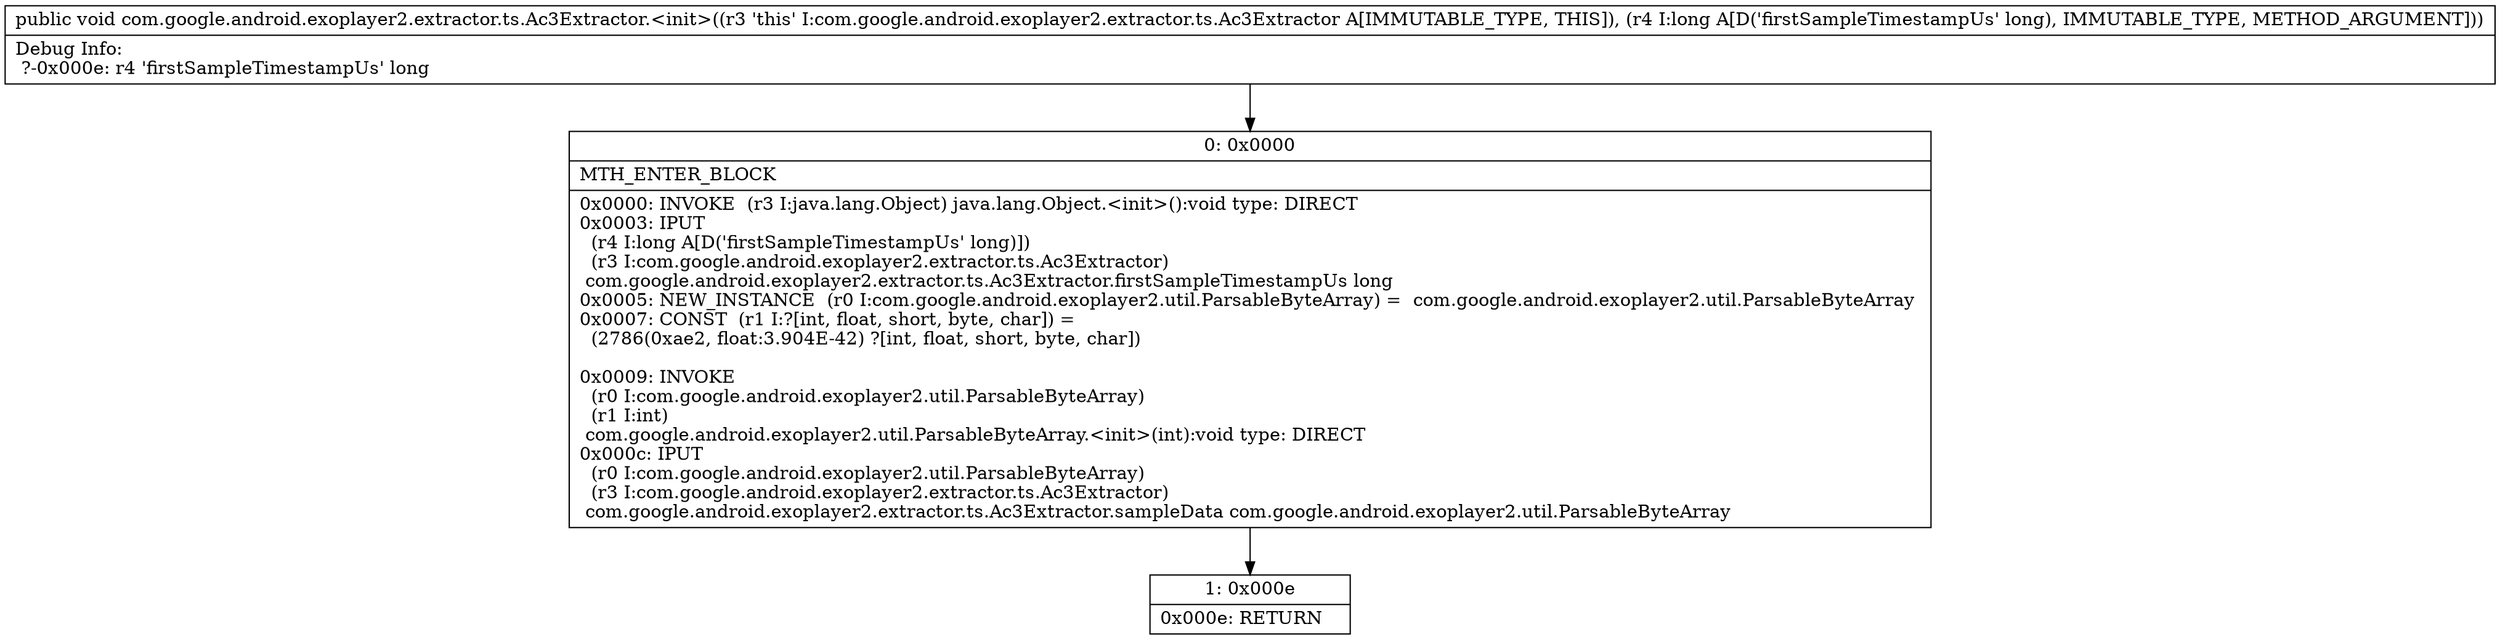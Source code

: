 digraph "CFG forcom.google.android.exoplayer2.extractor.ts.Ac3Extractor.\<init\>(J)V" {
Node_0 [shape=record,label="{0\:\ 0x0000|MTH_ENTER_BLOCK\l|0x0000: INVOKE  (r3 I:java.lang.Object) java.lang.Object.\<init\>():void type: DIRECT \l0x0003: IPUT  \l  (r4 I:long A[D('firstSampleTimestampUs' long)])\l  (r3 I:com.google.android.exoplayer2.extractor.ts.Ac3Extractor)\l com.google.android.exoplayer2.extractor.ts.Ac3Extractor.firstSampleTimestampUs long \l0x0005: NEW_INSTANCE  (r0 I:com.google.android.exoplayer2.util.ParsableByteArray) =  com.google.android.exoplayer2.util.ParsableByteArray \l0x0007: CONST  (r1 I:?[int, float, short, byte, char]) = \l  (2786(0xae2, float:3.904E\-42) ?[int, float, short, byte, char])\l \l0x0009: INVOKE  \l  (r0 I:com.google.android.exoplayer2.util.ParsableByteArray)\l  (r1 I:int)\l com.google.android.exoplayer2.util.ParsableByteArray.\<init\>(int):void type: DIRECT \l0x000c: IPUT  \l  (r0 I:com.google.android.exoplayer2.util.ParsableByteArray)\l  (r3 I:com.google.android.exoplayer2.extractor.ts.Ac3Extractor)\l com.google.android.exoplayer2.extractor.ts.Ac3Extractor.sampleData com.google.android.exoplayer2.util.ParsableByteArray \l}"];
Node_1 [shape=record,label="{1\:\ 0x000e|0x000e: RETURN   \l}"];
MethodNode[shape=record,label="{public void com.google.android.exoplayer2.extractor.ts.Ac3Extractor.\<init\>((r3 'this' I:com.google.android.exoplayer2.extractor.ts.Ac3Extractor A[IMMUTABLE_TYPE, THIS]), (r4 I:long A[D('firstSampleTimestampUs' long), IMMUTABLE_TYPE, METHOD_ARGUMENT]))  | Debug Info:\l  ?\-0x000e: r4 'firstSampleTimestampUs' long\l}"];
MethodNode -> Node_0;
Node_0 -> Node_1;
}

